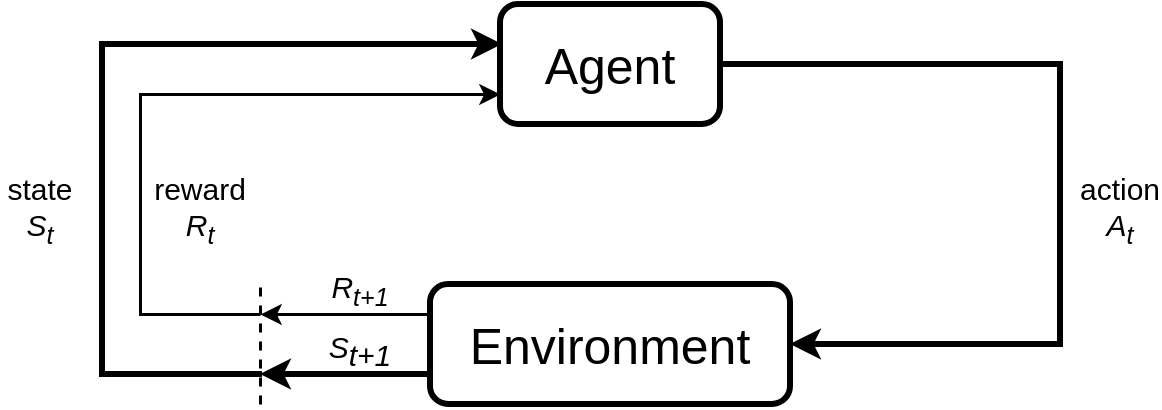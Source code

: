 <mxfile version="24.4.14" type="github">
  <diagram id="C5RBs43oDa-KdzZeNtuy" name="Page-1">
    <mxGraphModel dx="954" dy="529" grid="1" gridSize="10" guides="1" tooltips="1" connect="1" arrows="1" fold="1" page="1" pageScale="1" pageWidth="827" pageHeight="1169" math="0" shadow="0">
      <root>
        <mxCell id="WIyWlLk6GJQsqaUBKTNV-0" />
        <mxCell id="WIyWlLk6GJQsqaUBKTNV-1" parent="WIyWlLk6GJQsqaUBKTNV-0" />
        <mxCell id="xaqSV_AuEN-Nl07fMuz3-7" style="edgeStyle=orthogonalEdgeStyle;rounded=0;orthogonalLoop=1;jettySize=auto;html=1;exitX=1;exitY=0.5;exitDx=0;exitDy=0;entryX=1;entryY=0.5;entryDx=0;entryDy=0;strokeWidth=3;" edge="1" parent="WIyWlLk6GJQsqaUBKTNV-1" source="WIyWlLk6GJQsqaUBKTNV-3" target="WIyWlLk6GJQsqaUBKTNV-11">
          <mxGeometry relative="1" as="geometry">
            <mxPoint x="600" y="340" as="targetPoint" />
            <Array as="points">
              <mxPoint x="600" y="190" />
              <mxPoint x="600" y="330" />
            </Array>
          </mxGeometry>
        </mxCell>
        <mxCell id="WIyWlLk6GJQsqaUBKTNV-3" value="&lt;font style=&quot;font-size: 25px;&quot;&gt;Agent&lt;/font&gt;" style="rounded=1;whiteSpace=wrap;html=1;fontSize=25;glass=0;strokeWidth=3;shadow=0;" parent="WIyWlLk6GJQsqaUBKTNV-1" vertex="1">
          <mxGeometry x="320" y="160" width="110" height="60" as="geometry" />
        </mxCell>
        <mxCell id="xaqSV_AuEN-Nl07fMuz3-8" style="edgeStyle=orthogonalEdgeStyle;rounded=0;orthogonalLoop=1;jettySize=auto;html=1;exitX=0;exitY=0.75;exitDx=0;exitDy=0;strokeWidth=3;" edge="1" parent="WIyWlLk6GJQsqaUBKTNV-1" source="WIyWlLk6GJQsqaUBKTNV-11">
          <mxGeometry relative="1" as="geometry">
            <mxPoint x="200" y="345" as="targetPoint" />
          </mxGeometry>
        </mxCell>
        <mxCell id="xaqSV_AuEN-Nl07fMuz3-14" style="edgeStyle=orthogonalEdgeStyle;rounded=0;orthogonalLoop=1;jettySize=auto;html=1;exitX=0;exitY=0.25;exitDx=0;exitDy=0;strokeWidth=1.5;" edge="1" parent="WIyWlLk6GJQsqaUBKTNV-1" source="WIyWlLk6GJQsqaUBKTNV-11">
          <mxGeometry relative="1" as="geometry">
            <mxPoint x="200" y="315" as="targetPoint" />
          </mxGeometry>
        </mxCell>
        <mxCell id="WIyWlLk6GJQsqaUBKTNV-11" value="&lt;font style=&quot;font-size: 25px;&quot;&gt;Environment&lt;/font&gt;" style="rounded=1;whiteSpace=wrap;html=1;fontSize=25;glass=0;strokeWidth=3;shadow=0;" parent="WIyWlLk6GJQsqaUBKTNV-1" vertex="1">
          <mxGeometry x="285" y="300" width="180" height="60" as="geometry" />
        </mxCell>
        <mxCell id="xaqSV_AuEN-Nl07fMuz3-3" value="S&lt;sub style=&quot;font-size: 15px;&quot;&gt;t+1&lt;/sub&gt;" style="text;html=1;align=center;verticalAlign=middle;whiteSpace=wrap;rounded=0;fontSize=15;fontStyle=2" vertex="1" parent="WIyWlLk6GJQsqaUBKTNV-1">
          <mxGeometry x="230" y="320" width="40" height="25" as="geometry" />
        </mxCell>
        <mxCell id="xaqSV_AuEN-Nl07fMuz3-11" value="" style="endArrow=none;dashed=1;html=1;rounded=0;strokeWidth=1.5;" edge="1" parent="WIyWlLk6GJQsqaUBKTNV-1">
          <mxGeometry width="50" height="50" relative="1" as="geometry">
            <mxPoint x="200" y="360" as="sourcePoint" />
            <mxPoint x="200" y="300" as="targetPoint" />
          </mxGeometry>
        </mxCell>
        <mxCell id="xaqSV_AuEN-Nl07fMuz3-12" value="" style="endArrow=classic;html=1;rounded=0;strokeWidth=3;" edge="1" parent="WIyWlLk6GJQsqaUBKTNV-1">
          <mxGeometry width="50" height="50" relative="1" as="geometry">
            <mxPoint x="200.99" y="345" as="sourcePoint" />
            <mxPoint x="321" y="180" as="targetPoint" />
            <Array as="points">
              <mxPoint x="120.99" y="345" />
              <mxPoint x="120.99" y="180" />
            </Array>
          </mxGeometry>
        </mxCell>
        <mxCell id="xaqSV_AuEN-Nl07fMuz3-13" value="" style="endArrow=classic;html=1;rounded=0;entryX=0;entryY=0.75;entryDx=0;entryDy=0;strokeWidth=1.5;" edge="1" parent="WIyWlLk6GJQsqaUBKTNV-1" target="WIyWlLk6GJQsqaUBKTNV-3">
          <mxGeometry width="50" height="50" relative="1" as="geometry">
            <mxPoint x="200" y="315" as="sourcePoint" />
            <mxPoint x="140" y="315" as="targetPoint" />
            <Array as="points">
              <mxPoint x="140" y="315" />
              <mxPoint x="140" y="205" />
            </Array>
          </mxGeometry>
        </mxCell>
        <mxCell id="xaqSV_AuEN-Nl07fMuz3-17" value="&lt;i&gt;R&lt;sub&gt;t+1&lt;/sub&gt;&lt;/i&gt;" style="text;html=1;align=center;verticalAlign=middle;whiteSpace=wrap;rounded=0;fontSize=15;" vertex="1" parent="WIyWlLk6GJQsqaUBKTNV-1">
          <mxGeometry x="230" y="290" width="40" height="25" as="geometry" />
        </mxCell>
        <mxCell id="xaqSV_AuEN-Nl07fMuz3-19" value="action&lt;div&gt;&lt;i&gt;A&lt;sub&gt;t&lt;/sub&gt;&lt;/i&gt;&lt;/div&gt;" style="text;html=1;align=center;verticalAlign=middle;whiteSpace=wrap;rounded=0;fontSize=15;" vertex="1" parent="WIyWlLk6GJQsqaUBKTNV-1">
          <mxGeometry x="610" y="250" width="40" height="25" as="geometry" />
        </mxCell>
        <mxCell id="xaqSV_AuEN-Nl07fMuz3-20" value="reward&lt;div&gt;&lt;i&gt;R&lt;sub&gt;t&lt;/sub&gt;&lt;/i&gt;&lt;/div&gt;" style="text;html=1;align=center;verticalAlign=middle;whiteSpace=wrap;rounded=0;fontSize=15;" vertex="1" parent="WIyWlLk6GJQsqaUBKTNV-1">
          <mxGeometry x="150" y="250" width="40" height="25" as="geometry" />
        </mxCell>
        <mxCell id="xaqSV_AuEN-Nl07fMuz3-21" value="state&lt;div&gt;&lt;i&gt;S&lt;sub&gt;t&lt;/sub&gt;&lt;/i&gt;&lt;/div&gt;" style="text;html=1;align=center;verticalAlign=middle;whiteSpace=wrap;rounded=0;fontSize=15;" vertex="1" parent="WIyWlLk6GJQsqaUBKTNV-1">
          <mxGeometry x="70" y="250" width="40" height="25" as="geometry" />
        </mxCell>
      </root>
    </mxGraphModel>
  </diagram>
</mxfile>
